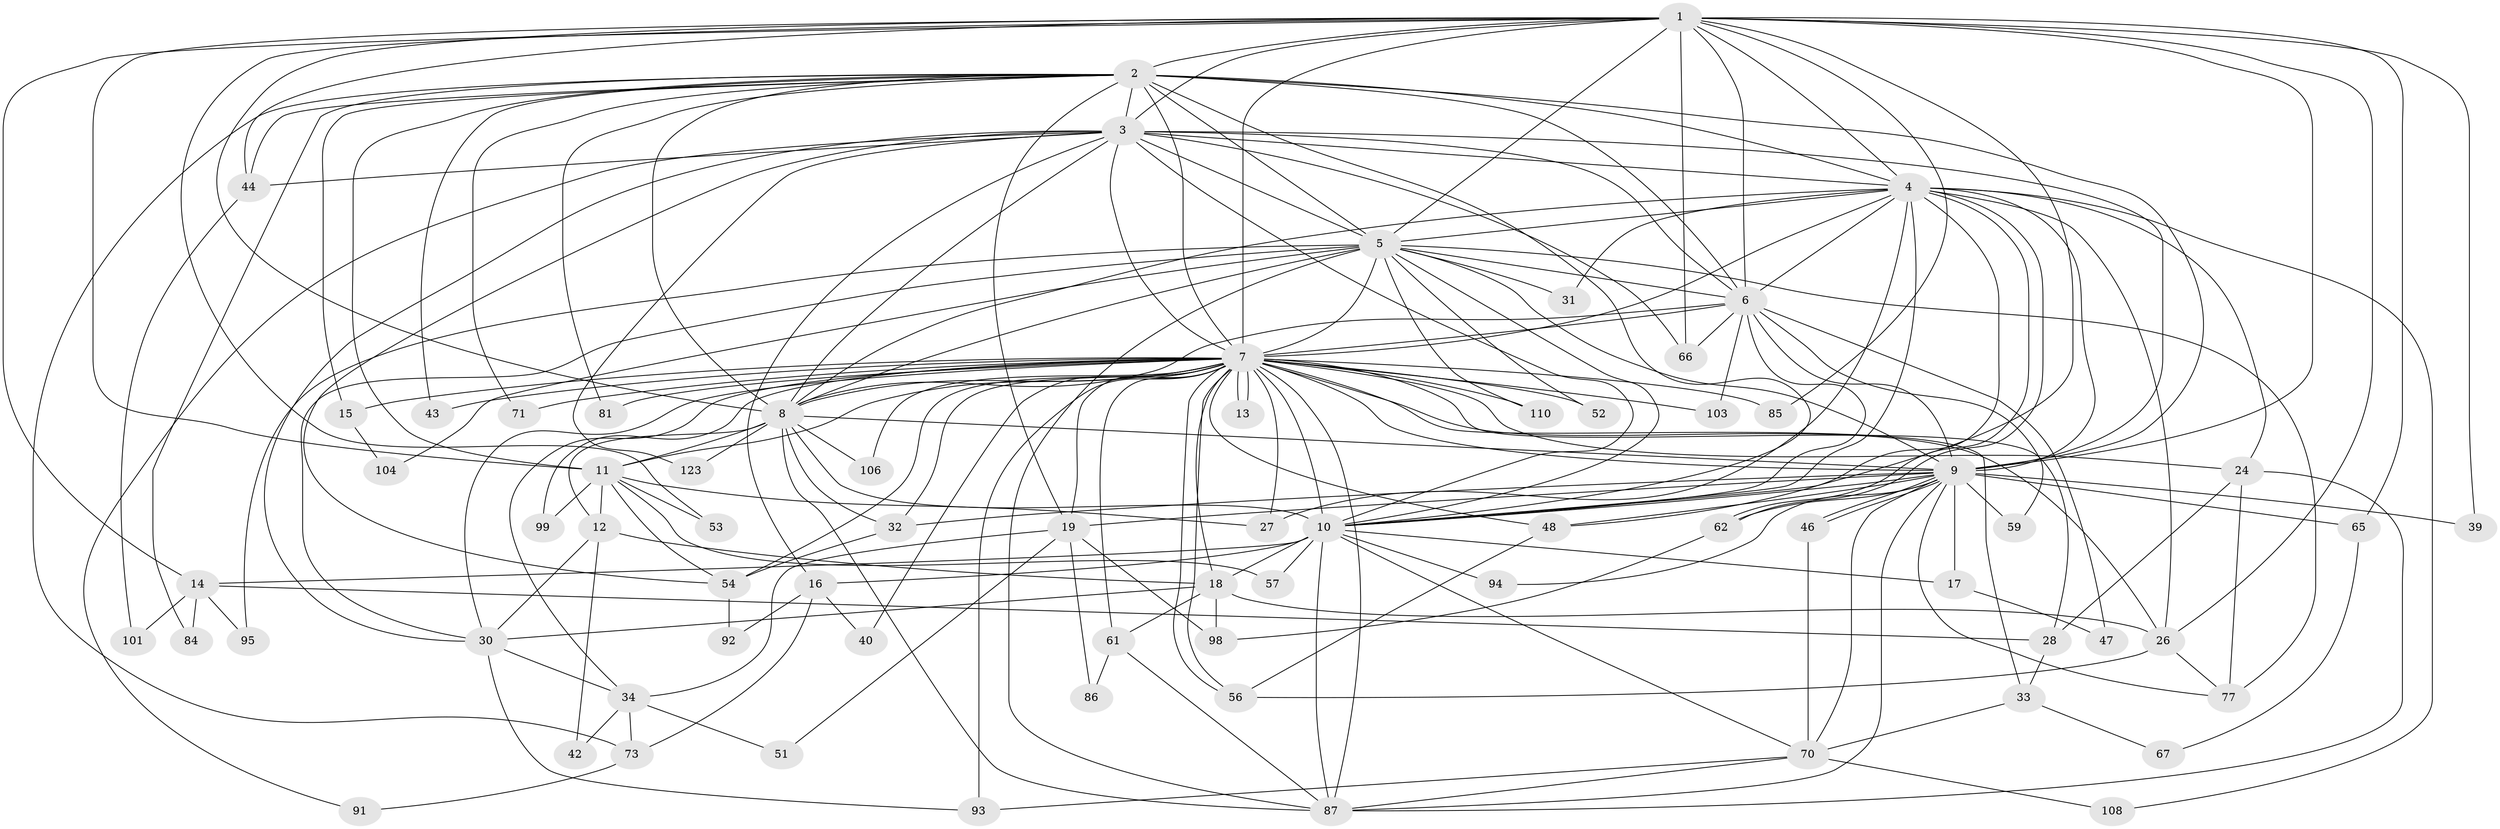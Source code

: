 // original degree distribution, {21: 0.013986013986013986, 23: 0.006993006993006993, 17: 0.013986013986013986, 22: 0.006993006993006993, 18: 0.006993006993006993, 15: 0.006993006993006993, 39: 0.006993006993006993, 30: 0.006993006993006993, 10: 0.006993006993006993, 5: 0.055944055944055944, 2: 0.5384615384615384, 8: 0.013986013986013986, 4: 0.08391608391608392, 6: 0.04195804195804196, 9: 0.006993006993006993, 7: 0.013986013986013986, 3: 0.16783216783216784}
// Generated by graph-tools (version 1.1) at 2025/17/03/04/25 18:17:22]
// undirected, 71 vertices, 201 edges
graph export_dot {
graph [start="1"]
  node [color=gray90,style=filled];
  1;
  2 [super="+55+72+125+115+45+60+80+38"];
  3;
  4 [super="+89"];
  5;
  6;
  7 [super="+109+143+130+120+23+69+41+20+21+37+29"];
  8;
  9 [super="+25+140+128+132+142+22+96+105+75+126"];
  10;
  11;
  12 [super="+58"];
  13;
  14 [super="+76"];
  15;
  16;
  17;
  18 [super="+111"];
  19;
  24 [super="+100"];
  26;
  27;
  28 [super="+102"];
  30 [super="+35"];
  31;
  32;
  33;
  34 [super="+36"];
  39;
  40;
  42;
  43;
  44 [super="+78"];
  46;
  47;
  48 [super="+50"];
  51;
  52;
  53;
  54 [super="+68"];
  56 [super="+63+83"];
  57;
  59;
  61;
  62 [super="+127"];
  65;
  66 [super="+107"];
  67;
  70 [super="+82"];
  71;
  73 [super="+88"];
  77 [super="+112"];
  81;
  84 [super="+119"];
  85;
  86;
  87 [super="+124+141+138+116"];
  91;
  92;
  93 [super="+118"];
  94;
  95;
  98 [super="+136"];
  99;
  101;
  103;
  104;
  106;
  108;
  110;
  123;
  1 -- 2 [weight=2];
  1 -- 3;
  1 -- 4;
  1 -- 5;
  1 -- 6;
  1 -- 7 [weight=2];
  1 -- 8;
  1 -- 9 [weight=2];
  1 -- 10;
  1 -- 11;
  1 -- 14;
  1 -- 26;
  1 -- 39;
  1 -- 44;
  1 -- 53;
  1 -- 65;
  1 -- 66;
  1 -- 85;
  2 -- 3;
  2 -- 4;
  2 -- 5;
  2 -- 6 [weight=3];
  2 -- 7 [weight=3];
  2 -- 8;
  2 -- 9 [weight=2];
  2 -- 10;
  2 -- 15;
  2 -- 19 [weight=2];
  2 -- 43;
  2 -- 81;
  2 -- 84 [weight=2];
  2 -- 71;
  2 -- 73;
  2 -- 11;
  2 -- 44;
  3 -- 4;
  3 -- 5;
  3 -- 6;
  3 -- 7;
  3 -- 8;
  3 -- 9 [weight=2];
  3 -- 10;
  3 -- 16;
  3 -- 44;
  3 -- 54;
  3 -- 91;
  3 -- 123;
  3 -- 30;
  3 -- 66;
  4 -- 5;
  4 -- 6;
  4 -- 7 [weight=3];
  4 -- 8;
  4 -- 9 [weight=2];
  4 -- 10;
  4 -- 24 [weight=2];
  4 -- 27;
  4 -- 31;
  4 -- 48 [weight=2];
  4 -- 62;
  4 -- 62;
  4 -- 108;
  4 -- 26;
  5 -- 6;
  5 -- 7 [weight=2];
  5 -- 8;
  5 -- 9;
  5 -- 10;
  5 -- 30;
  5 -- 31;
  5 -- 52;
  5 -- 95;
  5 -- 104;
  5 -- 110;
  5 -- 77;
  5 -- 87;
  6 -- 7;
  6 -- 8;
  6 -- 9;
  6 -- 10;
  6 -- 47;
  6 -- 59;
  6 -- 66;
  6 -- 103;
  7 -- 8 [weight=2];
  7 -- 9 [weight=4];
  7 -- 10 [weight=4];
  7 -- 13;
  7 -- 13;
  7 -- 15 [weight=3];
  7 -- 18;
  7 -- 33;
  7 -- 40;
  7 -- 48 [weight=2];
  7 -- 52;
  7 -- 56;
  7 -- 56;
  7 -- 61;
  7 -- 71;
  7 -- 103;
  7 -- 106;
  7 -- 87;
  7 -- 30;
  7 -- 32;
  7 -- 19 [weight=2];
  7 -- 54;
  7 -- 24;
  7 -- 43;
  7 -- 93;
  7 -- 28 [weight=2];
  7 -- 11;
  7 -- 99;
  7 -- 110;
  7 -- 85;
  7 -- 26 [weight=2];
  7 -- 27;
  7 -- 81;
  7 -- 34;
  8 -- 9 [weight=2];
  8 -- 10;
  8 -- 11;
  8 -- 12;
  8 -- 32;
  8 -- 106;
  8 -- 123;
  8 -- 87;
  9 -- 10;
  9 -- 17 [weight=2];
  9 -- 19;
  9 -- 32;
  9 -- 46;
  9 -- 46;
  9 -- 59;
  9 -- 65;
  9 -- 62;
  9 -- 39;
  9 -- 77;
  9 -- 94;
  9 -- 70;
  9 -- 87;
  9 -- 48;
  10 -- 14 [weight=2];
  10 -- 16;
  10 -- 17;
  10 -- 57;
  10 -- 87;
  10 -- 94;
  10 -- 70;
  10 -- 18;
  11 -- 12;
  11 -- 27;
  11 -- 53;
  11 -- 57;
  11 -- 99;
  11 -- 54;
  12 -- 18;
  12 -- 42;
  12 -- 30;
  14 -- 28;
  14 -- 84 [weight=2];
  14 -- 95;
  14 -- 101;
  15 -- 104;
  16 -- 40;
  16 -- 73;
  16 -- 92;
  17 -- 47;
  18 -- 30;
  18 -- 61;
  18 -- 98;
  18 -- 26;
  19 -- 34;
  19 -- 51;
  19 -- 86;
  19 -- 98;
  24 -- 77;
  24 -- 87;
  24 -- 28;
  26 -- 77;
  26 -- 56;
  28 -- 33;
  30 -- 34;
  30 -- 93;
  32 -- 54;
  33 -- 67;
  33 -- 70;
  34 -- 42;
  34 -- 51;
  34 -- 73;
  44 -- 101;
  46 -- 70;
  48 -- 56;
  54 -- 92;
  61 -- 86;
  61 -- 87;
  62 -- 98;
  65 -- 67;
  70 -- 87;
  70 -- 93;
  70 -- 108;
  73 -- 91;
}

